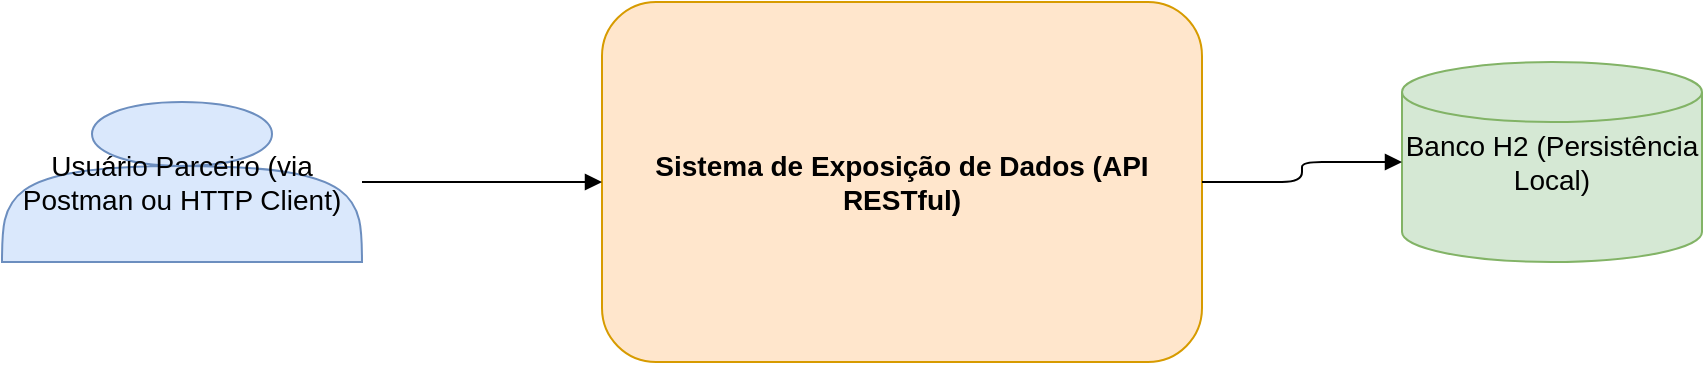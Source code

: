 <mxfile version="24.7.12" editor="draw.io">
  <diagram id="c1-diagrama-contexto" name="C1 - Contexto">
    <mxGraphModel dx="1554" dy="758" grid="1" gridSize="10" guides="1" tooltips="1" connect="1" arrows="1" fold="1" page="1" pageScale="1" pageWidth="1169" pageHeight="827">
      <root>
        <mxCell id="0"/>
        <mxCell id="1" parent="0"/>

        <!-- Atores externos -->
        <mxCell id="cliente" value="Usuário Parceiro (via Postman ou HTTP Client)" style="shape=actor;whiteSpace=wrap;html=1;fillColor=#dae8fc;strokeColor=#6c8ebf;fontSize=14;" vertex="1" parent="1">
          <mxGeometry x="100" y="250" width="180" height="80" as="geometry"/>
        </mxCell>

        <!-- Sistema principal -->
        <mxCell id="sistema" value="Sistema de Exposição de Dados (API RESTful)" style="shape=rectangle;rounded=1;whiteSpace=wrap;html=1;fillColor=#ffe6cc;strokeColor=#d79b00;fontSize=14;fontStyle=1;" vertex="1" parent="1">
          <mxGeometry x="400" y="200" width="300" height="180" as="geometry"/>
        </mxCell>

        <!-- Banco -->
        <mxCell id="banco" value="Banco H2 (Persistência Local)" style="shape=cylinder3;whiteSpace=wrap;html=1;fillColor=#d5e8d4;strokeColor=#82b366;fontSize=14;" vertex="1" parent="1">
          <mxGeometry x="800" y="230" width="150" height="100" as="geometry"/>
        </mxCell>

        <!-- Relacionamentos -->
        <mxCell id="cliente-sistema" style="edgeStyle=orthogonalEdgeStyle;endArrow=block;html=1;strokeColor=#000000;" edge="1" parent="1" source="cliente" target="sistema">
          <mxGeometry relative="1" as="geometry"/>
        </mxCell>
        <mxCell id="sistema-banco" style="edgeStyle=orthogonalEdgeStyle;endArrow=block;html=1;strokeColor=#000000;" edge="1" parent="1" source="sistema" target="banco">
          <mxGeometry relative="1" as="geometry"/>
        </mxCell>

      </root>
    </mxGraphModel>
  </diagram>

  <diagram id="c2-diagrama-containers" name="C2 - Containers">
    <mxGraphModel dx="1554" dy="758" grid="1" gridSize="10" guides="1" tooltips="1" connect="1" arrows="1" fold="1" page="1" pageScale="1" pageWidth="1169" pageHeight="827">
      <root>
        <mxCell id="0"/>
        <mxCell id="1" parent="0"/>

        <!-- Cliente externo -->
        <mxCell id="user" value="Usuário / Parceiro (Postman ou HTTP Client)" style="shape=actor;whiteSpace=wrap;html=1;fillColor=#dae8fc;strokeColor=#6c8ebf;" vertex="1" parent="1">
          <mxGeometry x="80" y="350" width="180" height="80" as="geometry"/>
        </mxCell>

        <!-- API Gateway -->
        <mxCell id="gateway" value="Gateway de API (Spring Boot REST)" style="shape=rectangle;rounded=1;whiteSpace=wrap;html=1;fillColor=#fff2cc;strokeColor=#d6b656;fontStyle=1;fontSize=14;" vertex="1" parent="1">
          <mxGeometry x="320" y="200" width="240" height="130" as="geometry"/>
        </mxCell>

        <!-- Containers -->
        <mxCell id="clientes" value="Serviço de Clientes (Spring Boot)" style="shape=rectangle;rounded=1;whiteSpace=wrap;html=1;fillColor=#dae8fc;strokeColor=#6c8ebf;" vertex="1" parent="1">
          <mxGeometry x="620" y="100" width="200" height="100" as="geometry"/>
        </mxCell>
        <mxCell id="produtos" value="Serviço de Produtos (Spring Boot)" style="shape=rectangle;rounded=1;whiteSpace=wrap;html=1;fillColor=#e1d5e7;strokeColor=#9673a6;" vertex="1" parent="1">
          <mxGeometry x="620" y="240" width="200" height="100" as="geometry"/>
        </mxCell>
        <mxCell id="pedidos" value="Serviço de Pedidos (Spring Boot)" style="shape=rectangle;rounded=1;whiteSpace=wrap;html=1;fillColor=#d5e8d4;strokeColor=#82b366;" vertex="1" parent="1">
          <mxGeometry x="620" y="380" width="200" height="100" as="geometry"/>
        </mxCell>

        <!-- Banco -->
        <mxCell id="h2" value="Banco H2 (Local)" style="shape=cylinder3;whiteSpace=wrap;html=1;fillColor=#f8cecc;strokeColor=#b85450;" vertex="1" parent="1">
          <mxGeometry x="900" y="250" width="130" height="90" as="geometry"/>
        </mxCell>

        <!-- Ligações -->
        <mxCell id="user-gateway" style="edgeStyle=orthogonalEdgeStyle;endArrow=block;html=1;strokeColor=#000000;" edge="1" parent="1" source="user" target="gateway">
          <mxGeometry relative="1" as="geometry"/>
        </mxCell>
        <mxCell id="gateway-clientes" style="edgeStyle=orthogonalEdgeStyle;endArrow=block;html=1;strokeColor=#000000;" edge="1" parent="1" source="gateway" target="clientes">
          <mxGeometry relative="1" as="geometry"/>
        </mxCell>
        <mxCell id="gateway-produtos" style="edgeStyle=orthogonalEdgeStyle;endArrow=block;html=1;strokeColor=#000000;" edge="1" parent="1" source="gateway" target="produtos">
          <mxGeometry relative="1" as="geometry"/>
        </mxCell>
        <mxCell id="gateway-pedidos" style="edgeStyle=orthogonalEdgeStyle;endArrow=block;html=1;strokeColor=#000000;" edge="1" parent="1" source="gateway" target="pedidos">
          <mxGeometry relative="1" as="geometry"/>
        </mxCell>
        <mxCell id="servicos-banco" style="edgeStyle=orthogonalEdgeStyle;endArrow=block;html=1;strokeColor=#000000;" edge="1" parent="1" source="produtos" target="h2">
          <mxGeometry relative="1" as="geometry"/>
        </mxCell>
      </root>
    </mxGraphModel>
  </diagram>

  <diagram id="c3-diagrama-componentes" name="C3 - Componentes (Serviço Clientes)">
    <mxGraphModel dx="1554" dy="758" grid="1" gridSize="10" guides="1" tooltips="1" connect="1" arrows="1" fold="1" page="1" pageScale="1" pageWidth="1169" pageHeight="827">
      <root>
        <mxCell id="0"/>
        <mxCell id="1" parent="0"/>

        <mxCell id="controller" value="ClienteController&#xa;Responsável por expor os endpoints REST" style="shape=rectangle;rounded=1;whiteSpace=wrap;html=1;fillColor=#dae8fc;strokeColor=#6c8ebf;" vertex="1" parent="1">
          <mxGeometry x="180" y="150" width="220" height="80" as="geometry"/>
        </mxCell>

        <mxCell id="service" value="ClienteService&#xa;Camada de negócio: CRUD, validações, contagem" style="shape=rectangle;rounded=1;whiteSpace=wrap;html=1;fillColor=#d5e8d4;strokeColor=#82b366;" vertex="1" parent="1">
          <mxGeometry x="460" y="150" width="220" height="80" as="geometry"/>
        </mxCell>

        <mxCell id="repository" value="ClienteRepository&#xa;Interface com o banco via Spring Data JPA" style="shape=rectangle;rounded=1;whiteSpace=wrap;html=1;fillColor=#ffe6cc;strokeColor=#d79b00;" vertex="1" parent="1">
          <mxGeometry x="740" y="150" width="220" height="80" as="geometry"/>
        </mxCell>

        <mxCell id="entity" value="Cliente (Entidade JPA)&#xa;Representa o domínio de cliente" style="shape=rectangle;rounded=1;whiteSpace=wrap;html=1;fillColor=#e1d5e7;strokeColor=#9673a6;" vertex="1" parent="1">
          <mxGeometry x="460" y="300" width="220" height="80" as="geometry"/>
        </mxCell>

        <!-- Ligações -->
        <mxCell id="controller-service" style="edgeStyle=orthogonalEdgeStyle;endArrow=block;html=1;" edge="1" parent="1" source="controller" target="service">
          <mxGeometry relative="1" as="geometry"/>
        </mxCell>
        <mxCell id="service-repo" style="edgeStyle=orthogonalEdgeStyle;endArrow=block;html=1;" edge="1" parent="1" source="service" target="repository">
          <mxGeometry relative="1" as="geometry"/>
        </mxCell>
        <mxCell id="repo-entity" style="edgeStyle=orthogonalEdgeStyle;endArrow=block;html=1;" edge="1" parent="1" source="repository" target="entity">
          <mxGeometry relative="1" as="geometry"/>
        </mxCell>
      </root>
    </mxGraphModel>
  </diagram>
</mxfile>
